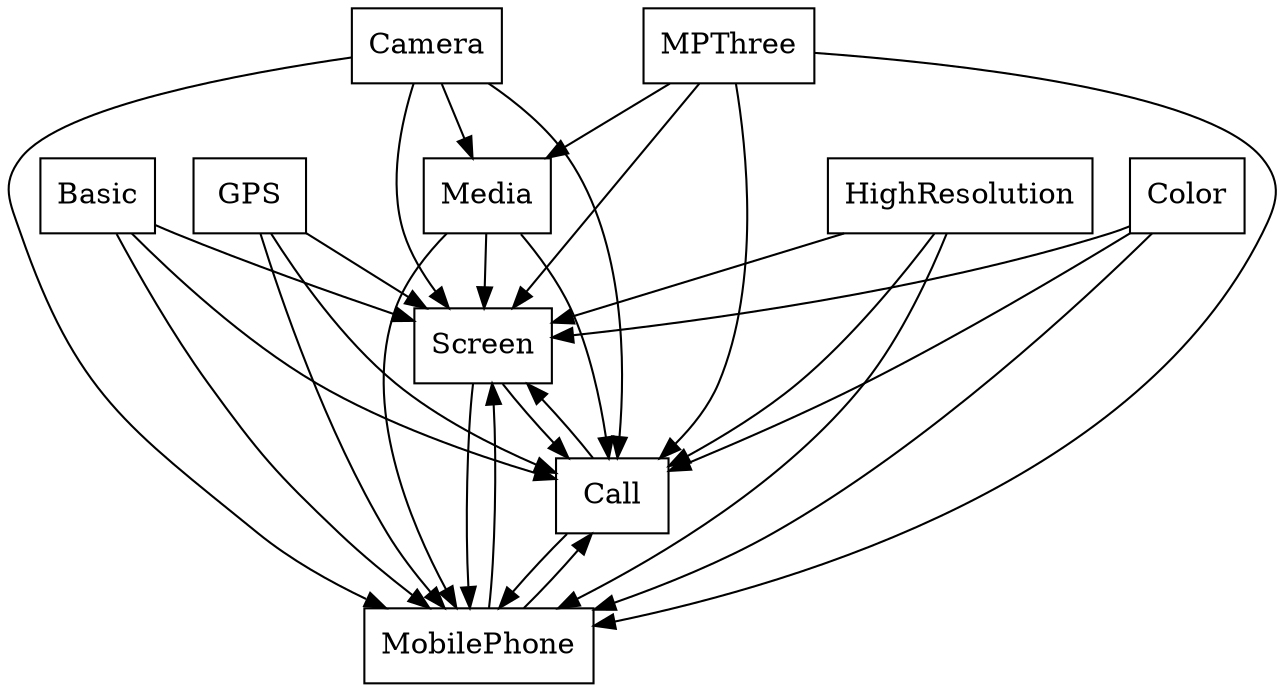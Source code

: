 digraph{
graph [rankdir=TB];
node [shape=box];
edge [arrowhead=normal];
0[label="Screen",]
1[label="Basic",]
2[label="Media",]
3[label="Camera",]
4[label="Call",]
5[label="MPThree",]
6[label="GPS",]
7[label="MobilePhone",]
8[label="HighResolution",]
9[label="Color",]
0->4[label="",]
0->7[label="",]
1->0[label="",]
1->4[label="",]
1->7[label="",]
2->0[label="",]
2->4[label="",]
2->7[label="",]
3->0[label="",]
3->2[label="",]
3->4[label="",]
3->7[label="",]
4->0[label="",]
4->7[label="",]
5->0[label="",]
5->2[label="",]
5->4[label="",]
5->7[label="",]
6->0[label="",]
6->4[label="",]
6->7[label="",]
7->0[label="",]
7->4[label="",]
8->0[label="",]
8->4[label="",]
8->7[label="",]
9->0[label="",]
9->4[label="",]
9->7[label="",]
}
